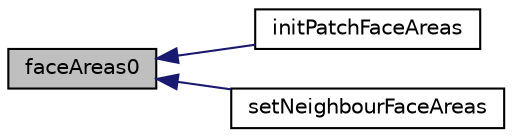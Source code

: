 digraph "faceAreas0"
{
  bgcolor="transparent";
  edge [fontname="Helvetica",fontsize="10",labelfontname="Helvetica",labelfontsize="10"];
  node [fontname="Helvetica",fontsize="10",shape=record];
  rankdir="LR";
  Node1 [label="faceAreas0",height=0.2,width=0.4,color="black", fillcolor="grey75", style="filled", fontcolor="black"];
  Node1 -> Node2 [dir="back",color="midnightblue",fontsize="10",style="solid",fontname="Helvetica"];
  Node2 [label="initPatchFaceAreas",height=0.2,width=0.4,color="black",URL="$a00458.html#aa57676fa04a2dc3f3b97dffe3fa437a8",tooltip="Initialise patch face areas. "];
  Node1 -> Node3 [dir="back",color="midnightblue",fontsize="10",style="solid",fontname="Helvetica"];
  Node3 [label="setNeighbourFaceAreas",height=0.2,width=0.4,color="black",URL="$a00458.html#a0575f932710bc25e8fd678be627a783d",tooltip="Set neighbour ACMI patch areas. "];
}
